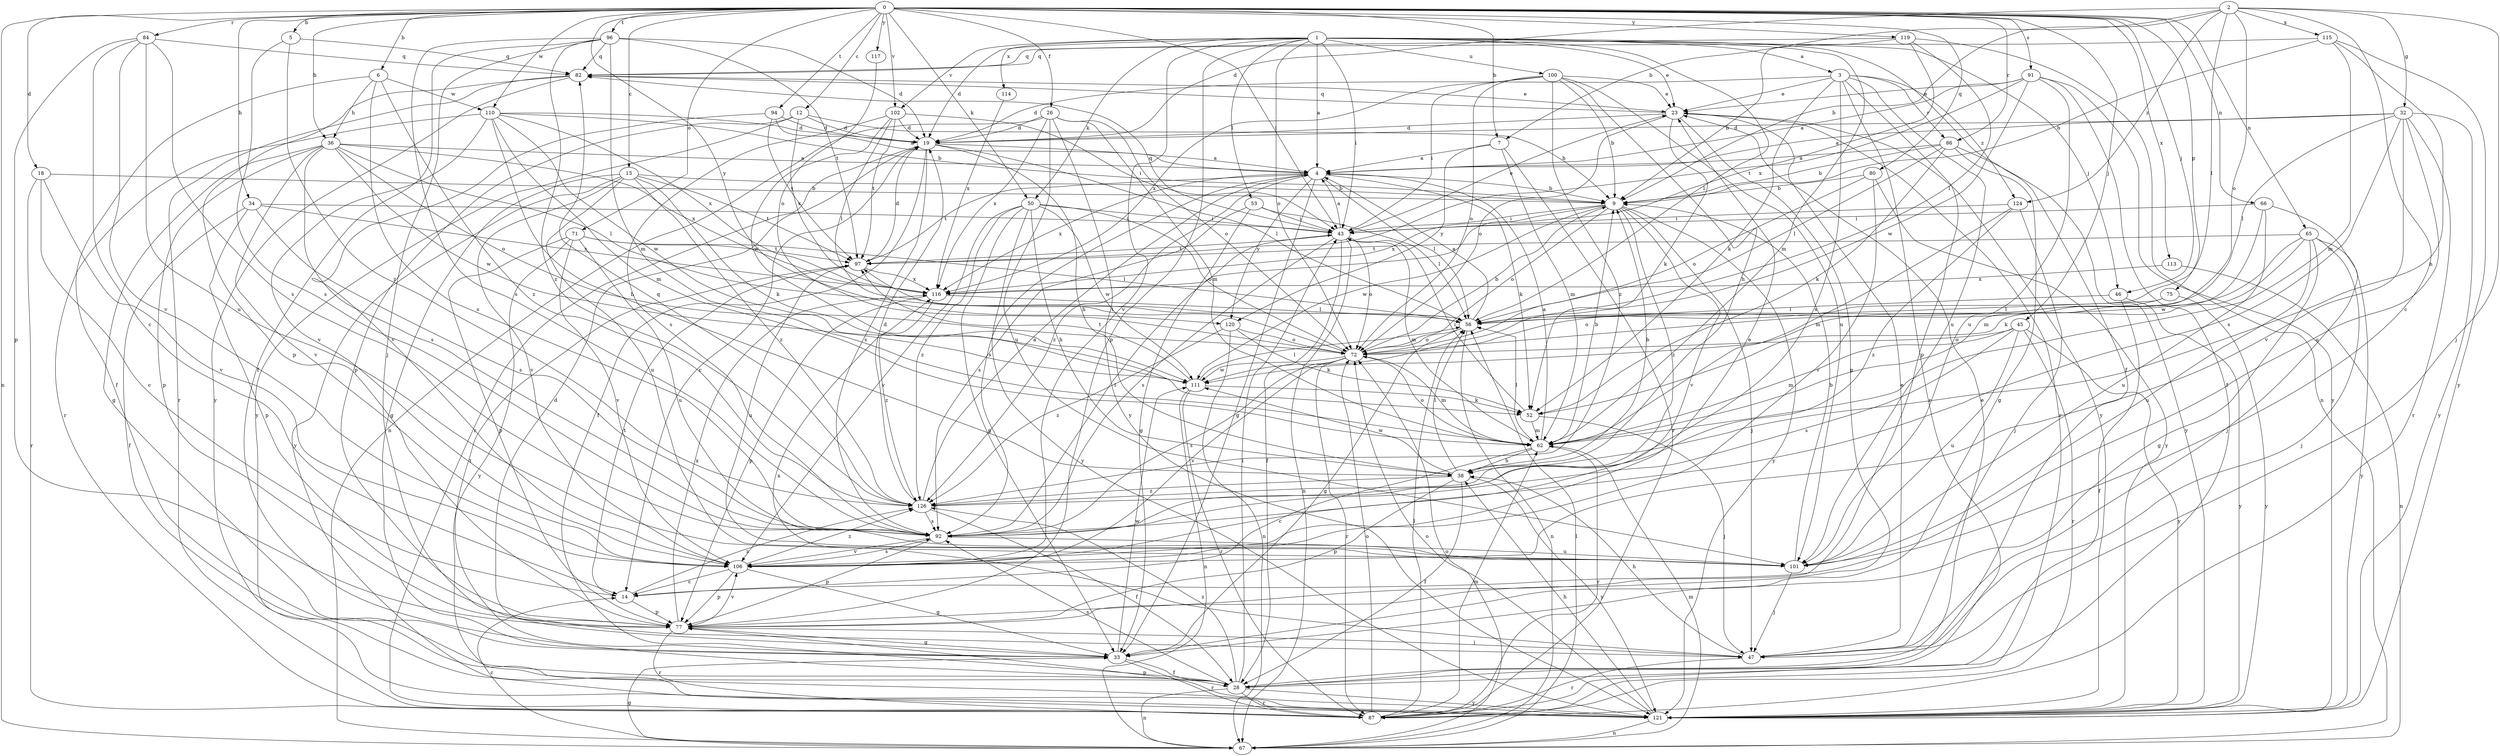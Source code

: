 strict digraph  {
0;
1;
2;
3;
4;
5;
6;
7;
9;
12;
13;
14;
18;
19;
23;
26;
28;
32;
33;
34;
36;
38;
43;
45;
46;
47;
50;
52;
53;
56;
62;
65;
66;
67;
71;
72;
75;
77;
80;
82;
84;
86;
87;
91;
92;
94;
96;
97;
100;
101;
102;
106;
110;
111;
113;
114;
115;
116;
117;
119;
120;
121;
124;
126;
0 -> 5  [label=b];
0 -> 6  [label=b];
0 -> 7  [label=b];
0 -> 12  [label=c];
0 -> 13  [label=c];
0 -> 18  [label=d];
0 -> 26  [label=f];
0 -> 34  [label=h];
0 -> 36  [label=h];
0 -> 43  [label=i];
0 -> 45  [label=j];
0 -> 46  [label=j];
0 -> 50  [label=k];
0 -> 65  [label=n];
0 -> 66  [label=n];
0 -> 67  [label=n];
0 -> 71  [label=o];
0 -> 75  [label=p];
0 -> 80  [label=q];
0 -> 84  [label=r];
0 -> 86  [label=r];
0 -> 91  [label=s];
0 -> 94  [label=t];
0 -> 96  [label=t];
0 -> 102  [label=v];
0 -> 110  [label=w];
0 -> 113  [label=x];
0 -> 117  [label=y];
0 -> 119  [label=y];
0 -> 120  [label=y];
1 -> 3  [label=a];
1 -> 4  [label=a];
1 -> 19  [label=d];
1 -> 23  [label=e];
1 -> 28  [label=f];
1 -> 43  [label=i];
1 -> 46  [label=j];
1 -> 50  [label=k];
1 -> 53  [label=l];
1 -> 56  [label=l];
1 -> 62  [label=m];
1 -> 72  [label=o];
1 -> 77  [label=p];
1 -> 100  [label=u];
1 -> 102  [label=v];
1 -> 106  [label=v];
1 -> 114  [label=x];
2 -> 7  [label=b];
2 -> 9  [label=b];
2 -> 14  [label=c];
2 -> 19  [label=d];
2 -> 32  [label=g];
2 -> 47  [label=j];
2 -> 56  [label=l];
2 -> 72  [label=o];
2 -> 115  [label=x];
2 -> 124  [label=z];
3 -> 19  [label=d];
3 -> 23  [label=e];
3 -> 52  [label=k];
3 -> 77  [label=p];
3 -> 86  [label=r];
3 -> 87  [label=r];
3 -> 92  [label=s];
3 -> 101  [label=u];
3 -> 124  [label=z];
4 -> 9  [label=b];
4 -> 33  [label=g];
4 -> 52  [label=k];
4 -> 56  [label=l];
4 -> 92  [label=s];
4 -> 97  [label=t];
4 -> 116  [label=x];
4 -> 120  [label=y];
4 -> 126  [label=z];
5 -> 82  [label=q];
5 -> 92  [label=s];
5 -> 126  [label=z];
6 -> 28  [label=f];
6 -> 36  [label=h];
6 -> 92  [label=s];
6 -> 110  [label=w];
6 -> 126  [label=z];
7 -> 4  [label=a];
7 -> 62  [label=m];
7 -> 87  [label=r];
7 -> 120  [label=y];
9 -> 43  [label=i];
9 -> 47  [label=j];
9 -> 72  [label=o];
9 -> 106  [label=v];
9 -> 111  [label=w];
9 -> 116  [label=x];
9 -> 121  [label=y];
9 -> 126  [label=z];
12 -> 9  [label=b];
12 -> 19  [label=d];
12 -> 77  [label=p];
12 -> 116  [label=x];
12 -> 121  [label=y];
13 -> 9  [label=b];
13 -> 33  [label=g];
13 -> 52  [label=k];
13 -> 97  [label=t];
13 -> 101  [label=u];
13 -> 106  [label=v];
13 -> 121  [label=y];
13 -> 126  [label=z];
14 -> 77  [label=p];
14 -> 97  [label=t];
14 -> 126  [label=z];
18 -> 9  [label=b];
18 -> 14  [label=c];
18 -> 87  [label=r];
18 -> 106  [label=v];
19 -> 4  [label=a];
19 -> 14  [label=c];
19 -> 28  [label=f];
19 -> 38  [label=h];
19 -> 56  [label=l];
19 -> 87  [label=r];
19 -> 92  [label=s];
23 -> 19  [label=d];
23 -> 52  [label=k];
23 -> 72  [label=o];
23 -> 77  [label=p];
23 -> 82  [label=q];
23 -> 87  [label=r];
23 -> 121  [label=y];
26 -> 19  [label=d];
26 -> 62  [label=m];
26 -> 67  [label=n];
26 -> 72  [label=o];
26 -> 101  [label=u];
26 -> 116  [label=x];
26 -> 121  [label=y];
28 -> 23  [label=e];
28 -> 43  [label=i];
28 -> 67  [label=n];
28 -> 87  [label=r];
28 -> 92  [label=s];
28 -> 121  [label=y];
28 -> 126  [label=z];
32 -> 4  [label=a];
32 -> 19  [label=d];
32 -> 56  [label=l];
32 -> 87  [label=r];
32 -> 92  [label=s];
32 -> 101  [label=u];
32 -> 106  [label=v];
32 -> 121  [label=y];
33 -> 19  [label=d];
33 -> 28  [label=f];
33 -> 87  [label=r];
33 -> 97  [label=t];
33 -> 111  [label=w];
34 -> 28  [label=f];
34 -> 43  [label=i];
34 -> 77  [label=p];
34 -> 92  [label=s];
34 -> 116  [label=x];
36 -> 4  [label=a];
36 -> 33  [label=g];
36 -> 56  [label=l];
36 -> 72  [label=o];
36 -> 77  [label=p];
36 -> 92  [label=s];
36 -> 106  [label=v];
36 -> 111  [label=w];
36 -> 116  [label=x];
38 -> 9  [label=b];
38 -> 28  [label=f];
38 -> 56  [label=l];
38 -> 77  [label=p];
38 -> 111  [label=w];
38 -> 121  [label=y];
38 -> 126  [label=z];
43 -> 4  [label=a];
43 -> 23  [label=e];
43 -> 28  [label=f];
43 -> 62  [label=m];
43 -> 67  [label=n];
43 -> 72  [label=o];
43 -> 82  [label=q];
43 -> 92  [label=s];
43 -> 97  [label=t];
45 -> 62  [label=m];
45 -> 72  [label=o];
45 -> 87  [label=r];
45 -> 92  [label=s];
45 -> 101  [label=u];
45 -> 121  [label=y];
46 -> 28  [label=f];
46 -> 56  [label=l];
46 -> 121  [label=y];
47 -> 23  [label=e];
47 -> 38  [label=h];
47 -> 87  [label=r];
47 -> 116  [label=x];
50 -> 33  [label=g];
50 -> 38  [label=h];
50 -> 43  [label=i];
50 -> 72  [label=o];
50 -> 106  [label=v];
50 -> 111  [label=w];
50 -> 121  [label=y];
50 -> 126  [label=z];
52 -> 43  [label=i];
52 -> 47  [label=j];
52 -> 62  [label=m];
53 -> 33  [label=g];
53 -> 43  [label=i];
53 -> 56  [label=l];
53 -> 92  [label=s];
56 -> 4  [label=a];
56 -> 33  [label=g];
56 -> 67  [label=n];
56 -> 72  [label=o];
62 -> 4  [label=a];
62 -> 9  [label=b];
62 -> 14  [label=c];
62 -> 38  [label=h];
62 -> 56  [label=l];
62 -> 72  [label=o];
62 -> 87  [label=r];
65 -> 33  [label=g];
65 -> 47  [label=j];
65 -> 52  [label=k];
65 -> 97  [label=t];
65 -> 101  [label=u];
65 -> 111  [label=w];
65 -> 121  [label=y];
66 -> 43  [label=i];
66 -> 47  [label=j];
66 -> 62  [label=m];
66 -> 101  [label=u];
67 -> 14  [label=c];
67 -> 33  [label=g];
67 -> 56  [label=l];
67 -> 62  [label=m];
67 -> 72  [label=o];
71 -> 56  [label=l];
71 -> 77  [label=p];
71 -> 97  [label=t];
71 -> 101  [label=u];
71 -> 106  [label=v];
71 -> 121  [label=y];
72 -> 9  [label=b];
72 -> 62  [label=m];
72 -> 87  [label=r];
72 -> 92  [label=s];
72 -> 97  [label=t];
72 -> 106  [label=v];
72 -> 111  [label=w];
75 -> 56  [label=l];
75 -> 72  [label=o];
75 -> 121  [label=y];
77 -> 33  [label=g];
77 -> 47  [label=j];
77 -> 87  [label=r];
77 -> 106  [label=v];
77 -> 116  [label=x];
80 -> 9  [label=b];
80 -> 72  [label=o];
80 -> 106  [label=v];
80 -> 121  [label=y];
82 -> 23  [label=e];
82 -> 77  [label=p];
82 -> 87  [label=r];
82 -> 121  [label=y];
84 -> 14  [label=c];
84 -> 77  [label=p];
84 -> 82  [label=q];
84 -> 92  [label=s];
84 -> 101  [label=u];
84 -> 106  [label=v];
86 -> 4  [label=a];
86 -> 9  [label=b];
86 -> 33  [label=g];
86 -> 52  [label=k];
86 -> 56  [label=l];
86 -> 121  [label=y];
87 -> 56  [label=l];
87 -> 62  [label=m];
87 -> 72  [label=o];
91 -> 4  [label=a];
91 -> 23  [label=e];
91 -> 28  [label=f];
91 -> 97  [label=t];
91 -> 101  [label=u];
91 -> 111  [label=w];
91 -> 121  [label=y];
92 -> 43  [label=i];
92 -> 77  [label=p];
92 -> 101  [label=u];
92 -> 106  [label=v];
94 -> 4  [label=a];
94 -> 19  [label=d];
94 -> 97  [label=t];
94 -> 106  [label=v];
96 -> 19  [label=d];
96 -> 28  [label=f];
96 -> 47  [label=j];
96 -> 62  [label=m];
96 -> 82  [label=q];
96 -> 92  [label=s];
96 -> 97  [label=t];
96 -> 126  [label=z];
97 -> 19  [label=d];
97 -> 101  [label=u];
97 -> 116  [label=x];
100 -> 9  [label=b];
100 -> 23  [label=e];
100 -> 38  [label=h];
100 -> 43  [label=i];
100 -> 72  [label=o];
100 -> 101  [label=u];
100 -> 116  [label=x];
100 -> 126  [label=z];
101 -> 9  [label=b];
101 -> 47  [label=j];
102 -> 19  [label=d];
102 -> 43  [label=i];
102 -> 56  [label=l];
102 -> 92  [label=s];
102 -> 97  [label=t];
102 -> 111  [label=w];
106 -> 14  [label=c];
106 -> 23  [label=e];
106 -> 33  [label=g];
106 -> 77  [label=p];
106 -> 92  [label=s];
106 -> 126  [label=z];
110 -> 9  [label=b];
110 -> 19  [label=d];
110 -> 38  [label=h];
110 -> 62  [label=m];
110 -> 87  [label=r];
110 -> 106  [label=v];
110 -> 111  [label=w];
110 -> 116  [label=x];
111 -> 52  [label=k];
111 -> 56  [label=l];
111 -> 67  [label=n];
111 -> 87  [label=r];
111 -> 97  [label=t];
113 -> 67  [label=n];
113 -> 116  [label=x];
114 -> 116  [label=x];
115 -> 9  [label=b];
115 -> 38  [label=h];
115 -> 62  [label=m];
115 -> 82  [label=q];
115 -> 121  [label=y];
116 -> 56  [label=l];
116 -> 77  [label=p];
116 -> 126  [label=z];
117 -> 72  [label=o];
119 -> 9  [label=b];
119 -> 56  [label=l];
119 -> 67  [label=n];
119 -> 82  [label=q];
119 -> 116  [label=x];
120 -> 52  [label=k];
120 -> 67  [label=n];
120 -> 72  [label=o];
120 -> 126  [label=z];
121 -> 38  [label=h];
121 -> 67  [label=n];
121 -> 72  [label=o];
121 -> 77  [label=p];
124 -> 43  [label=i];
124 -> 47  [label=j];
124 -> 62  [label=m];
124 -> 126  [label=z];
126 -> 4  [label=a];
126 -> 19  [label=d];
126 -> 28  [label=f];
126 -> 82  [label=q];
126 -> 92  [label=s];
}
